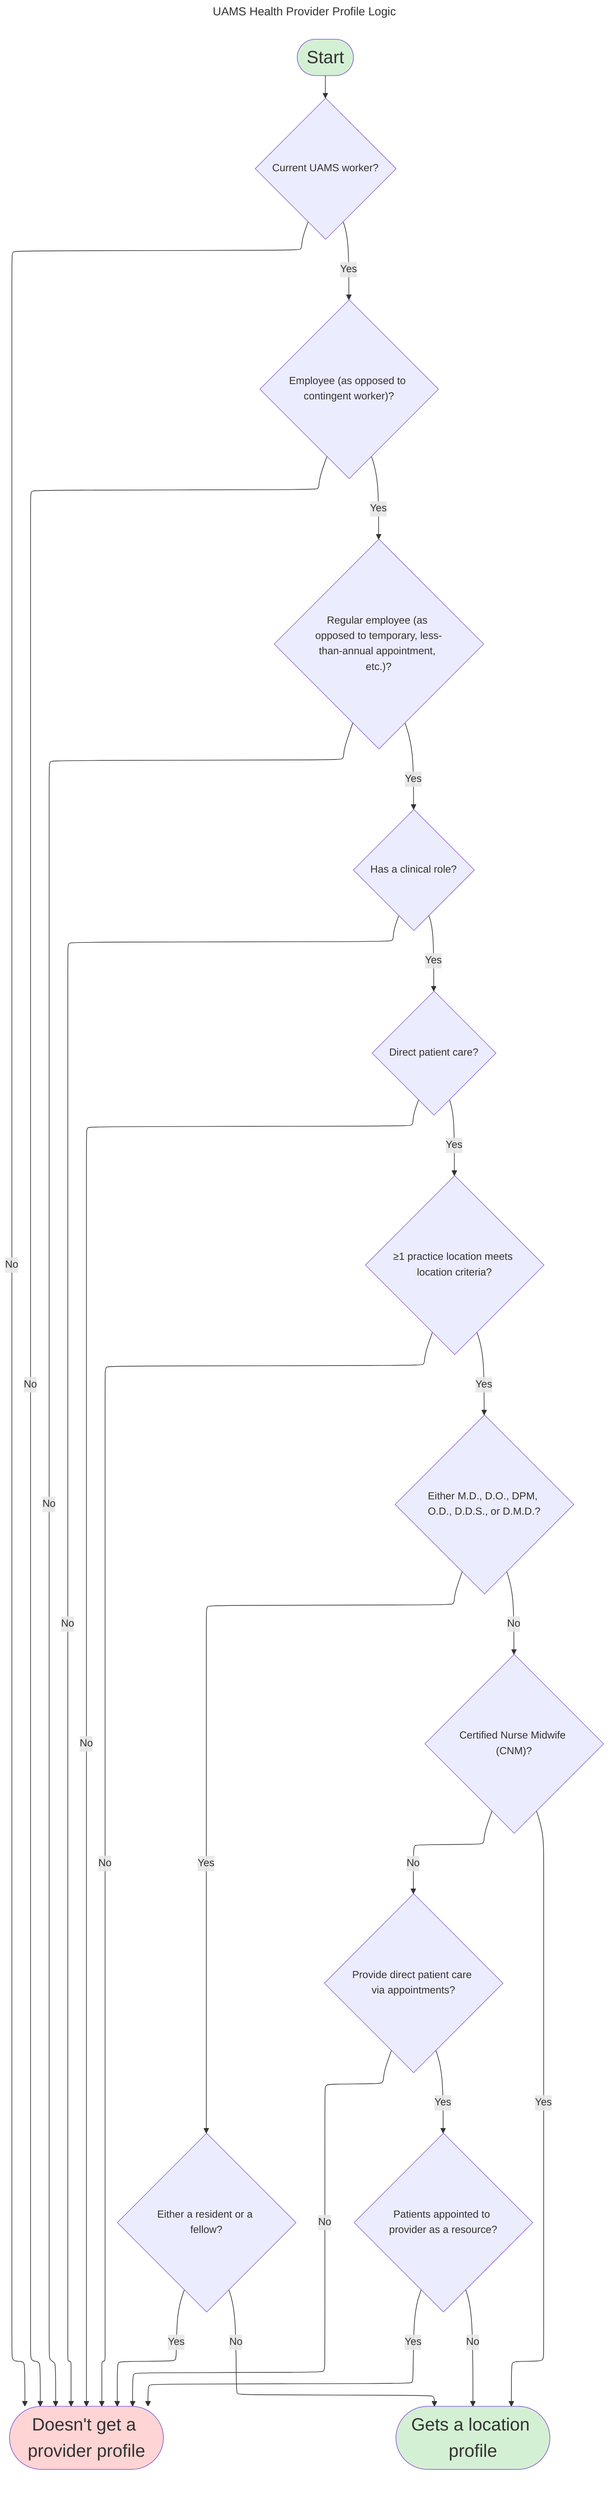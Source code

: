 ---
title: UAMS Health Provider Profile Logic
config:
    theme: 'default'
    layout: elk
---

flowchart TD

    classDef start fill:#d4f0d4,font-size:1.2em;
    classDef end_yes fill:#d4f0d4,font-size:1.2em;
    classDef end_no fill:#ffd4d4,font-size:1.2em;

    start([Start]):::start

    start --> current_worker

    current_worker{Current UAMS worker?}
    current_worker -->|No| no_profile
    current_worker -->|Yes| worker_type

    worker_type{"Employee (as opposed to contingent worker)?"}
    worker_type -->|No| no_profile
    worker_type -->|Yes| employee_type

    employee_type{"Regular employee (as opposed to temporary, less-than-annual appointment, etc.)?"}
    employee_type -->|No| no_profile
    employee_type -->|Yes| clinical_role

    clinical_role{"Has a clinical role?"}
    clinical_role -->|No| no_profile
    clinical_role -->|Yes| direct_patient_care

    direct_patient_care{"Direct patient care?"}
    direct_patient_care -->|No| no_profile
    direct_patient_care -->|Yes| location

    location{"≥1 practice location meets location criteria?"}
    location -->|No| no_profile
    location -->|Yes| physician

    physician{"Either M.D., D.O., DPM, O.D., D.D.S., or D.M.D.?"}
    physician -->|No| cnm
    physician -->|Yes| resident_fellow

    resident_fellow{"Either a resident or a fellow?"}
    resident_fellow -->|Yes| no_profile
    resident_fellow -->|No| yes_profile

    cnm{"Certified Nurse Midwife (CNM)?"}
    cnm -->|No| appointments
    cnm -->|Yes| yes_profile

    appointments{"Provide direct patient care via appointments?"}
    appointments -->|No| no_profile
    appointments -->|Yes| resource

    resource{"Patients appointed to provider as a resource?"}
    resource -->|Yes| no_profile
    resource -->|No| yes_profile

    no_profile([Doesn't get a provider profile]):::end_no
    yes_profile([Gets a location profile]):::end_yes